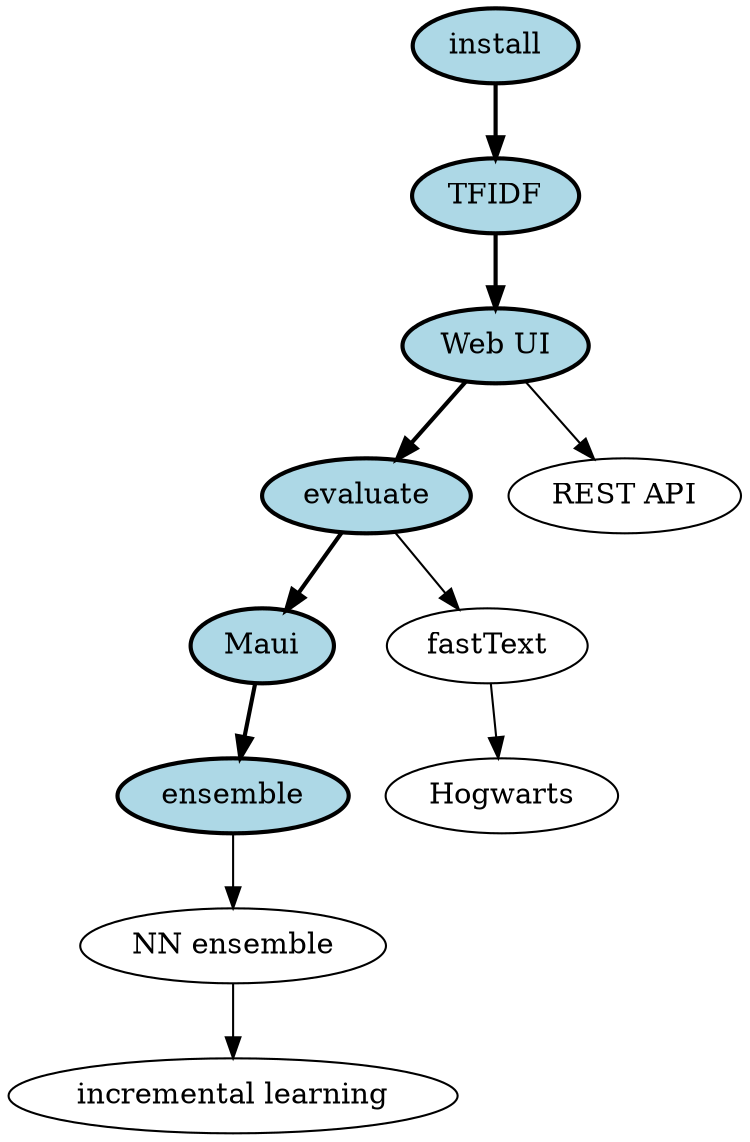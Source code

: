digraph "Annif-tutorial exercises" {
  install -> TFIDF -> "Web UI" -> evaluate -> Maui -> ensemble [style=bold];
  ensemble -> "NN ensemble";
  "Web UI" -> "REST API";
  evaluate -> fastText -> "Hogwarts";
  "NN ensemble" -> "incremental learning";

  install [style=filled,fillcolor=lightblue,penwidth=2];
  TFIDF [style=filled,fillcolor=lightblue,penwidth=2];
  "Web UI" [style=filled,fillcolor=lightblue,penwidth=2];
  evaluate [style=filled,fillcolor=lightblue,penwidth=2];
  Maui [style=filled,fillcolor=lightblue,penwidth=2];
  ensemble [style=filled,fillcolor=lightblue,penwidth=2];

}
